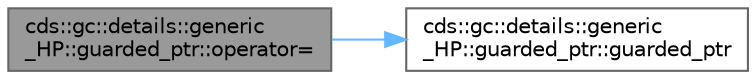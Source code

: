 digraph "cds::gc::details::generic_HP::guarded_ptr::operator="
{
 // LATEX_PDF_SIZE
  bgcolor="transparent";
  edge [fontname=Helvetica,fontsize=10,labelfontname=Helvetica,labelfontsize=10];
  node [fontname=Helvetica,fontsize=10,shape=box,height=0.2,width=0.4];
  rankdir="LR";
  Node1 [id="Node000001",label="cds::gc::details::generic\l_HP::guarded_ptr::operator=",height=0.2,width=0.4,color="gray40", fillcolor="grey60", style="filled", fontcolor="black",tooltip="The guarded pointer is not copy-assignable"];
  Node1 -> Node2 [id="edge2_Node000001_Node000002",color="steelblue1",style="solid",tooltip=" "];
  Node2 [id="Node000002",label="cds::gc::details::generic\l_HP::guarded_ptr::guarded_ptr",height=0.2,width=0.4,color="grey40", fillcolor="white", style="filled",URL="$classcds_1_1gc_1_1details_1_1generic___h_p_1_1guarded__ptr.html#afcfab12cfa3bd80e84b27e3ebce659e4",tooltip="Creates empty guarded pointer"];
}
